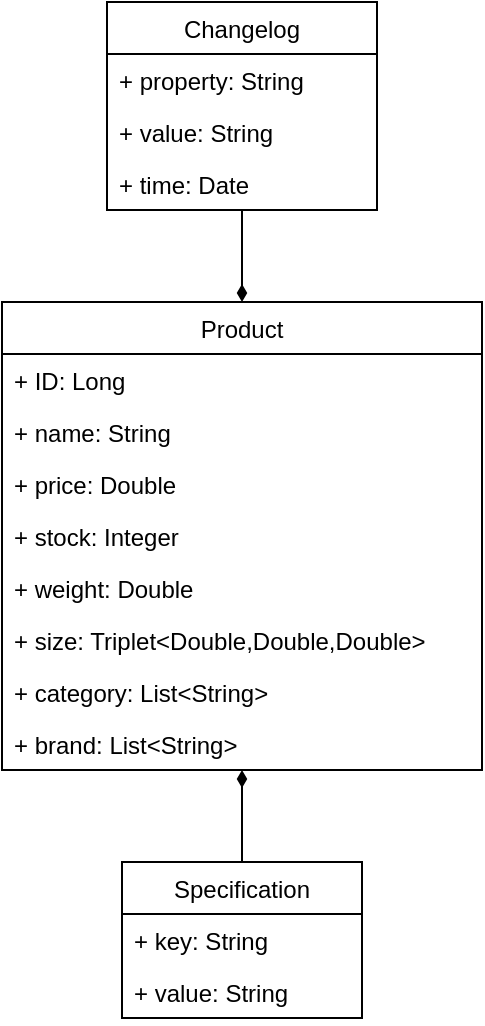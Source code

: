 <mxfile version="13.7.7" type="github">
  <diagram id="SMZDa7VKPdT4Ol9t52v7" name="Page-1">
    <mxGraphModel dx="878" dy="788" grid="1" gridSize="10" guides="1" tooltips="1" connect="1" arrows="1" fold="1" page="1" pageScale="1" pageWidth="850" pageHeight="1100" math="0" shadow="0">
      <root>
        <mxCell id="0" />
        <mxCell id="1" parent="0" />
        <mxCell id="rCrtK8iGYtM6v42GK8HZ-14" style="edgeStyle=orthogonalEdgeStyle;rounded=0;orthogonalLoop=1;jettySize=auto;html=1;endArrow=diamondThin;endFill=1;" edge="1" parent="1" source="rCrtK8iGYtM6v42GK8HZ-10" target="rCrtK8iGYtM6v42GK8HZ-1">
          <mxGeometry relative="1" as="geometry" />
        </mxCell>
        <mxCell id="rCrtK8iGYtM6v42GK8HZ-21" style="edgeStyle=orthogonalEdgeStyle;rounded=0;orthogonalLoop=1;jettySize=auto;html=1;endArrow=diamondThin;endFill=1;" edge="1" parent="1" source="rCrtK8iGYtM6v42GK8HZ-17" target="rCrtK8iGYtM6v42GK8HZ-1">
          <mxGeometry relative="1" as="geometry" />
        </mxCell>
        <mxCell id="rCrtK8iGYtM6v42GK8HZ-1" value="Product" style="swimlane;fontStyle=0;childLayout=stackLayout;horizontal=1;startSize=26;fillColor=none;horizontalStack=0;resizeParent=1;resizeParentMax=0;resizeLast=0;collapsible=1;marginBottom=0;" vertex="1" parent="1">
          <mxGeometry x="120" y="180" width="240" height="234" as="geometry" />
        </mxCell>
        <mxCell id="rCrtK8iGYtM6v42GK8HZ-2" value="+ ID: Long" style="text;strokeColor=none;fillColor=none;align=left;verticalAlign=top;spacingLeft=4;spacingRight=4;overflow=hidden;rotatable=0;points=[[0,0.5],[1,0.5]];portConstraint=eastwest;" vertex="1" parent="rCrtK8iGYtM6v42GK8HZ-1">
          <mxGeometry y="26" width="240" height="26" as="geometry" />
        </mxCell>
        <mxCell id="rCrtK8iGYtM6v42GK8HZ-3" value="+ name: String" style="text;strokeColor=none;fillColor=none;align=left;verticalAlign=top;spacingLeft=4;spacingRight=4;overflow=hidden;rotatable=0;points=[[0,0.5],[1,0.5]];portConstraint=eastwest;" vertex="1" parent="rCrtK8iGYtM6v42GK8HZ-1">
          <mxGeometry y="52" width="240" height="26" as="geometry" />
        </mxCell>
        <mxCell id="rCrtK8iGYtM6v42GK8HZ-4" value="+ price: Double" style="text;strokeColor=none;fillColor=none;align=left;verticalAlign=top;spacingLeft=4;spacingRight=4;overflow=hidden;rotatable=0;points=[[0,0.5],[1,0.5]];portConstraint=eastwest;" vertex="1" parent="rCrtK8iGYtM6v42GK8HZ-1">
          <mxGeometry y="78" width="240" height="26" as="geometry" />
        </mxCell>
        <mxCell id="rCrtK8iGYtM6v42GK8HZ-5" value="+ stock: Integer" style="text;strokeColor=none;fillColor=none;align=left;verticalAlign=top;spacingLeft=4;spacingRight=4;overflow=hidden;rotatable=0;points=[[0,0.5],[1,0.5]];portConstraint=eastwest;" vertex="1" parent="rCrtK8iGYtM6v42GK8HZ-1">
          <mxGeometry y="104" width="240" height="26" as="geometry" />
        </mxCell>
        <mxCell id="rCrtK8iGYtM6v42GK8HZ-6" value="+ weight: Double" style="text;strokeColor=none;fillColor=none;align=left;verticalAlign=top;spacingLeft=4;spacingRight=4;overflow=hidden;rotatable=0;points=[[0,0.5],[1,0.5]];portConstraint=eastwest;" vertex="1" parent="rCrtK8iGYtM6v42GK8HZ-1">
          <mxGeometry y="130" width="240" height="26" as="geometry" />
        </mxCell>
        <mxCell id="rCrtK8iGYtM6v42GK8HZ-7" value="+ size: Triplet&lt;Double,Double,Double&gt;" style="text;strokeColor=none;fillColor=none;align=left;verticalAlign=top;spacingLeft=4;spacingRight=4;overflow=hidden;rotatable=0;points=[[0,0.5],[1,0.5]];portConstraint=eastwest;" vertex="1" parent="rCrtK8iGYtM6v42GK8HZ-1">
          <mxGeometry y="156" width="240" height="26" as="geometry" />
        </mxCell>
        <mxCell id="rCrtK8iGYtM6v42GK8HZ-8" value="+ category: List&lt;String&gt;" style="text;strokeColor=none;fillColor=none;align=left;verticalAlign=top;spacingLeft=4;spacingRight=4;overflow=hidden;rotatable=0;points=[[0,0.5],[1,0.5]];portConstraint=eastwest;" vertex="1" parent="rCrtK8iGYtM6v42GK8HZ-1">
          <mxGeometry y="182" width="240" height="26" as="geometry" />
        </mxCell>
        <mxCell id="rCrtK8iGYtM6v42GK8HZ-9" value="+ brand: List&lt;String&gt;" style="text;strokeColor=none;fillColor=none;align=left;verticalAlign=top;spacingLeft=4;spacingRight=4;overflow=hidden;rotatable=0;points=[[0,0.5],[1,0.5]];portConstraint=eastwest;" vertex="1" parent="rCrtK8iGYtM6v42GK8HZ-1">
          <mxGeometry y="208" width="240" height="26" as="geometry" />
        </mxCell>
        <mxCell id="rCrtK8iGYtM6v42GK8HZ-10" value="Specification" style="swimlane;fontStyle=0;childLayout=stackLayout;horizontal=1;startSize=26;fillColor=none;horizontalStack=0;resizeParent=1;resizeParentMax=0;resizeLast=0;collapsible=1;marginBottom=0;" vertex="1" parent="1">
          <mxGeometry x="180" y="460" width="120" height="78" as="geometry" />
        </mxCell>
        <mxCell id="rCrtK8iGYtM6v42GK8HZ-11" value="+ key: String" style="text;strokeColor=none;fillColor=none;align=left;verticalAlign=top;spacingLeft=4;spacingRight=4;overflow=hidden;rotatable=0;points=[[0,0.5],[1,0.5]];portConstraint=eastwest;" vertex="1" parent="rCrtK8iGYtM6v42GK8HZ-10">
          <mxGeometry y="26" width="120" height="26" as="geometry" />
        </mxCell>
        <mxCell id="rCrtK8iGYtM6v42GK8HZ-12" value="+ value: String" style="text;strokeColor=none;fillColor=none;align=left;verticalAlign=top;spacingLeft=4;spacingRight=4;overflow=hidden;rotatable=0;points=[[0,0.5],[1,0.5]];portConstraint=eastwest;" vertex="1" parent="rCrtK8iGYtM6v42GK8HZ-10">
          <mxGeometry y="52" width="120" height="26" as="geometry" />
        </mxCell>
        <mxCell id="rCrtK8iGYtM6v42GK8HZ-17" value="Changelog" style="swimlane;fontStyle=0;childLayout=stackLayout;horizontal=1;startSize=26;fillColor=none;horizontalStack=0;resizeParent=1;resizeParentMax=0;resizeLast=0;collapsible=1;marginBottom=0;" vertex="1" parent="1">
          <mxGeometry x="172.5" y="30" width="135" height="104" as="geometry" />
        </mxCell>
        <mxCell id="rCrtK8iGYtM6v42GK8HZ-18" value="+ property: String" style="text;strokeColor=none;fillColor=none;align=left;verticalAlign=top;spacingLeft=4;spacingRight=4;overflow=hidden;rotatable=0;points=[[0,0.5],[1,0.5]];portConstraint=eastwest;" vertex="1" parent="rCrtK8iGYtM6v42GK8HZ-17">
          <mxGeometry y="26" width="135" height="26" as="geometry" />
        </mxCell>
        <mxCell id="rCrtK8iGYtM6v42GK8HZ-19" value="+ value: String" style="text;strokeColor=none;fillColor=none;align=left;verticalAlign=top;spacingLeft=4;spacingRight=4;overflow=hidden;rotatable=0;points=[[0,0.5],[1,0.5]];portConstraint=eastwest;" vertex="1" parent="rCrtK8iGYtM6v42GK8HZ-17">
          <mxGeometry y="52" width="135" height="26" as="geometry" />
        </mxCell>
        <mxCell id="rCrtK8iGYtM6v42GK8HZ-20" value="+ time: Date" style="text;strokeColor=none;fillColor=none;align=left;verticalAlign=top;spacingLeft=4;spacingRight=4;overflow=hidden;rotatable=0;points=[[0,0.5],[1,0.5]];portConstraint=eastwest;" vertex="1" parent="rCrtK8iGYtM6v42GK8HZ-17">
          <mxGeometry y="78" width="135" height="26" as="geometry" />
        </mxCell>
      </root>
    </mxGraphModel>
  </diagram>
</mxfile>

